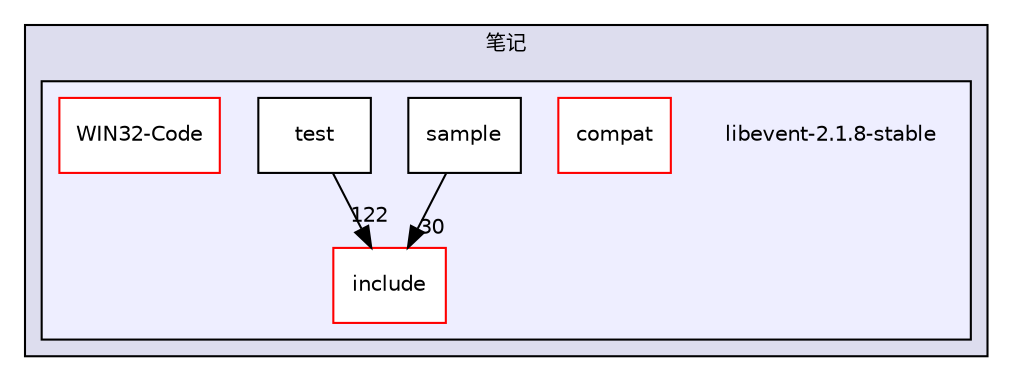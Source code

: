 digraph "E:/笔记/libevent-2.1.8-stable" {
  compound=true
  node [ fontsize="10", fontname="Helvetica"];
  edge [ labelfontsize="10", labelfontname="Helvetica"];
  subgraph clusterdir_e0737d9736c30754717c067382877683 {
    graph [ bgcolor="#ddddee", pencolor="black", label="笔记" fontname="Helvetica", fontsize="10", URL="dir_e0737d9736c30754717c067382877683.html"]
  subgraph clusterdir_377e8ef8e80a313d1c3a754eb3f26a1b {
    graph [ bgcolor="#eeeeff", pencolor="black", label="" URL="dir_377e8ef8e80a313d1c3a754eb3f26a1b.html"];
    dir_377e8ef8e80a313d1c3a754eb3f26a1b [shape=plaintext label="libevent-2.1.8-stable"];
    dir_ce5e9155d18f4ab1a7db30aa1e7ad59c [shape=box label="compat" color="red" fillcolor="white" style="filled" URL="dir_ce5e9155d18f4ab1a7db30aa1e7ad59c.html"];
    dir_5708c2d9d68deda293c436e4a44eaa6a [shape=box label="include" color="red" fillcolor="white" style="filled" URL="dir_5708c2d9d68deda293c436e4a44eaa6a.html"];
    dir_288f92674700cc843e7daa8035c4ae51 [shape=box label="sample" color="black" fillcolor="white" style="filled" URL="dir_288f92674700cc843e7daa8035c4ae51.html"];
    dir_81a96865659a98e16f043384e91bf294 [shape=box label="test" color="black" fillcolor="white" style="filled" URL="dir_81a96865659a98e16f043384e91bf294.html"];
    dir_9d3e99fe3c2a3d0921cc4cb130ff1a62 [shape=box label="WIN32-Code" color="red" fillcolor="white" style="filled" URL="dir_9d3e99fe3c2a3d0921cc4cb130ff1a62.html"];
  }
  }
  dir_81a96865659a98e16f043384e91bf294->dir_5708c2d9d68deda293c436e4a44eaa6a [headlabel="122", labeldistance=1.5 headhref="dir_000010_000007.html"];
  dir_288f92674700cc843e7daa8035c4ae51->dir_5708c2d9d68deda293c436e4a44eaa6a [headlabel="30", labeldistance=1.5 headhref="dir_000009_000007.html"];
}
